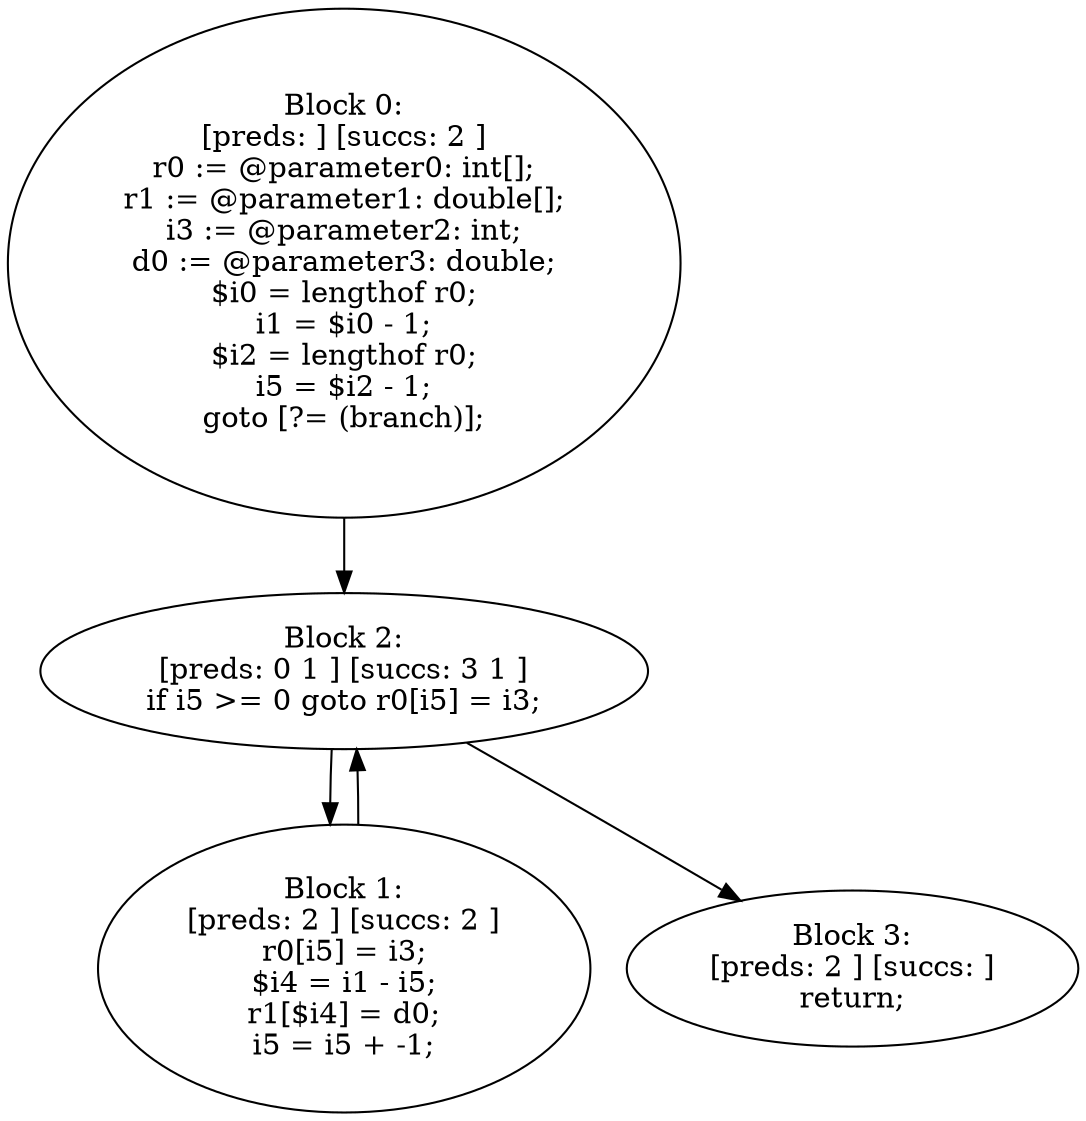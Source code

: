 digraph "unitGraph" {
    "Block 0:
[preds: ] [succs: 2 ]
r0 := @parameter0: int[];
r1 := @parameter1: double[];
i3 := @parameter2: int;
d0 := @parameter3: double;
$i0 = lengthof r0;
i1 = $i0 - 1;
$i2 = lengthof r0;
i5 = $i2 - 1;
goto [?= (branch)];
"
    "Block 1:
[preds: 2 ] [succs: 2 ]
r0[i5] = i3;
$i4 = i1 - i5;
r1[$i4] = d0;
i5 = i5 + -1;
"
    "Block 2:
[preds: 0 1 ] [succs: 3 1 ]
if i5 >= 0 goto r0[i5] = i3;
"
    "Block 3:
[preds: 2 ] [succs: ]
return;
"
    "Block 0:
[preds: ] [succs: 2 ]
r0 := @parameter0: int[];
r1 := @parameter1: double[];
i3 := @parameter2: int;
d0 := @parameter3: double;
$i0 = lengthof r0;
i1 = $i0 - 1;
$i2 = lengthof r0;
i5 = $i2 - 1;
goto [?= (branch)];
"->"Block 2:
[preds: 0 1 ] [succs: 3 1 ]
if i5 >= 0 goto r0[i5] = i3;
";
    "Block 1:
[preds: 2 ] [succs: 2 ]
r0[i5] = i3;
$i4 = i1 - i5;
r1[$i4] = d0;
i5 = i5 + -1;
"->"Block 2:
[preds: 0 1 ] [succs: 3 1 ]
if i5 >= 0 goto r0[i5] = i3;
";
    "Block 2:
[preds: 0 1 ] [succs: 3 1 ]
if i5 >= 0 goto r0[i5] = i3;
"->"Block 3:
[preds: 2 ] [succs: ]
return;
";
    "Block 2:
[preds: 0 1 ] [succs: 3 1 ]
if i5 >= 0 goto r0[i5] = i3;
"->"Block 1:
[preds: 2 ] [succs: 2 ]
r0[i5] = i3;
$i4 = i1 - i5;
r1[$i4] = d0;
i5 = i5 + -1;
";
}
